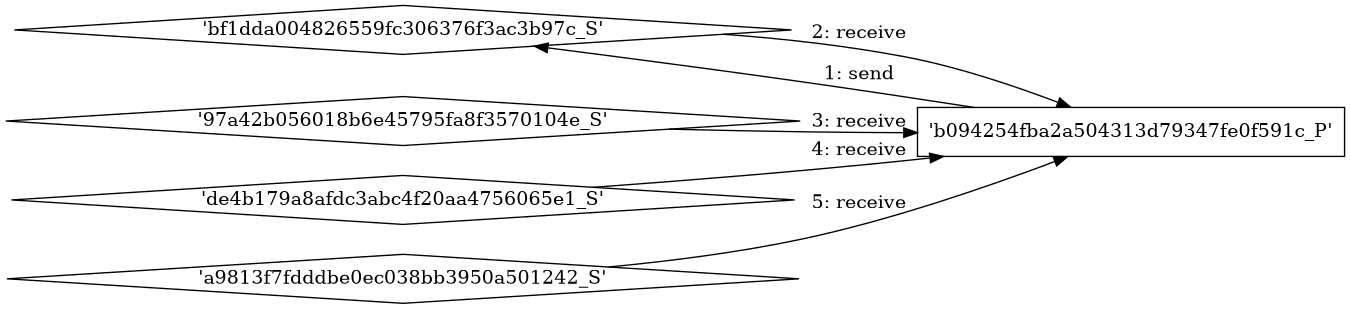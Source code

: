 digraph "D:\Learning\Paper\apt\基于CTI的攻击预警\Dataset\攻击图\ASGfromALLCTI\Stupid CSS Tricks.dot" {
rankdir="LR"
size="9"
fixedsize="false"
splines="true"
nodesep=0.3
ranksep=0
fontsize=10
overlap="scalexy"
engine= "neato"
	"'bf1dda004826559fc306376f3ac3b97c_S'" [node_type=Socket shape=diamond]
	"'b094254fba2a504313d79347fe0f591c_P'" [node_type=Process shape=box]
	"'b094254fba2a504313d79347fe0f591c_P'" -> "'bf1dda004826559fc306376f3ac3b97c_S'" [label="1: send"]
	"'bf1dda004826559fc306376f3ac3b97c_S'" -> "'b094254fba2a504313d79347fe0f591c_P'" [label="2: receive"]
	"'b094254fba2a504313d79347fe0f591c_P'" [node_type=Process shape=box]
	"'97a42b056018b6e45795fa8f3570104e_S'" [node_type=Socket shape=diamond]
	"'97a42b056018b6e45795fa8f3570104e_S'" -> "'b094254fba2a504313d79347fe0f591c_P'" [label="3: receive"]
	"'b094254fba2a504313d79347fe0f591c_P'" [node_type=Process shape=box]
	"'de4b179a8afdc3abc4f20aa4756065e1_S'" [node_type=Socket shape=diamond]
	"'de4b179a8afdc3abc4f20aa4756065e1_S'" -> "'b094254fba2a504313d79347fe0f591c_P'" [label="4: receive"]
	"'b094254fba2a504313d79347fe0f591c_P'" [node_type=Process shape=box]
	"'a9813f7fdddbe0ec038bb3950a501242_S'" [node_type=Socket shape=diamond]
	"'a9813f7fdddbe0ec038bb3950a501242_S'" -> "'b094254fba2a504313d79347fe0f591c_P'" [label="5: receive"]
}
